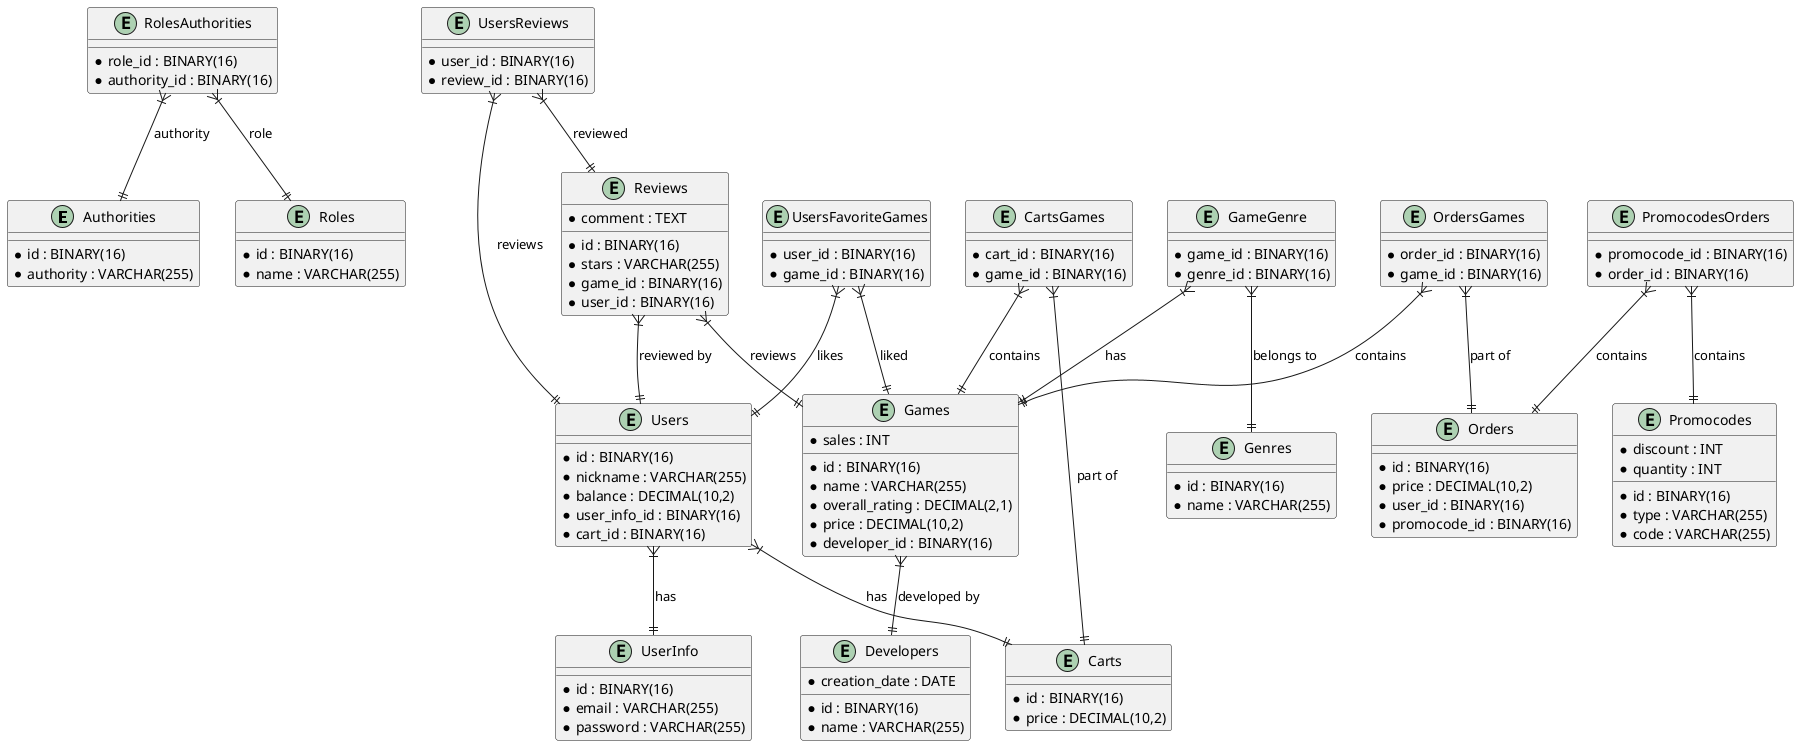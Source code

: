 @startuml

entity Authorities {
    * id : BINARY(16)
    * authority : VARCHAR(255)
}

entity Carts {
    * id : BINARY(16)
    * price : DECIMAL(10,2)
}

entity Developers {
    * id : BINARY(16)
    * name : VARCHAR(255)
    * creation_date : DATE
}

entity Games {
    * id : BINARY(16)
    * name : VARCHAR(255)
    * overall_rating : DECIMAL(2,1)
    * price : DECIMAL(10,2)
    * sales : INT
    * developer_id : BINARY(16)
}

entity Promocodes {
    * id : BINARY(16)
    * type : VARCHAR(255)
    * code : VARCHAR(255)
    * discount : INT
    * quantity : INT
}

entity Roles {
    * id : BINARY(16)
    * name : VARCHAR(255)
}

entity UserInfo {
    * id : BINARY(16)
    * email : VARCHAR(255)
    * password : VARCHAR(255)
}

entity Users {
    * id : BINARY(16)
    * nickname : VARCHAR(255)
    * balance : DECIMAL(10,2)
    * user_info_id : BINARY(16)
    * cart_id : BINARY(16)
}

entity Reviews {
    * id : BINARY(16)
    * comment : TEXT
    * stars : VARCHAR(255)
    * game_id : BINARY(16)
    * user_id : BINARY(16)
}

entity Orders {
    * id : BINARY(16)
    * price : DECIMAL(10,2)
    * user_id : BINARY(16)
    * promocode_id : BINARY(16)
}

entity Genres {
    * id : BINARY(16)
    * name : VARCHAR(255)
}

entity CartsGames {
    * cart_id : BINARY(16)
    * game_id : BINARY(16)
}

entity OrdersGames {
    * order_id : BINARY(16)
    * game_id : BINARY(16)
}

entity PromocodesOrders {
    * promocode_id : BINARY(16)
    * order_id : BINARY(16)
}

entity RolesAuthorities {
    * role_id : BINARY(16)
    * authority_id : BINARY(16)
}

entity UsersFavoriteGames {
    * user_id : BINARY(16)
    * game_id : BINARY(16)
}

entity UsersReviews {
    * user_id : BINARY(16)
    * review_id : BINARY(16)
}

entity GameGenre {
    * game_id : BINARY(16)
    * genre_id : BINARY(16)
}

Users }|--|| UserInfo : has
Users }|--|| Carts : has
Reviews }|--|| Games : reviews
Reviews }|--|| Users : reviewed by
Games }|--|| Developers : developed by
CartsGames }|--|| Carts : part of
CartsGames }|--|| Games : contains
OrdersGames }|--|| Orders : part of
OrdersGames }|--|| Games : contains
PromocodesOrders }|--|| Promocodes : contains
PromocodesOrders }|--|| Orders : contains
RolesAuthorities }|--|| Roles : role
RolesAuthorities }|--|| Authorities : authority
UsersFavoriteGames }|--|| Users : likes
UsersFavoriteGames }|--|| Games : liked
UsersReviews }|--|| Users : reviews
UsersReviews }|--|| Reviews : reviewed
GameGenre }|--|| Games : has
GameGenre }|--|| Genres : belongs to

@enduml
